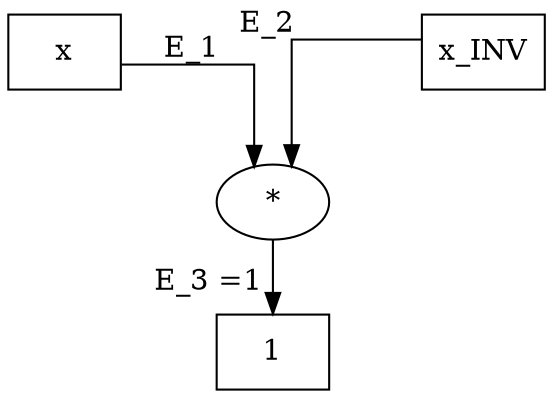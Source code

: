 digraph BTINV {
	graph [center=true,
		forcelabels=true,
		nodesep=2.0,
		splines=ortho
	];
	n1	[label=x,
		shape=box];
	n3	[label="*"];
	n1 -> n3	[xlabel="E_1 "];
	n4	[label=1,
		shape=box];
	n3 -> n4	[xlabel="E_3 =1 "];
	n2	[label=x_INV,
		shape=box];
	n2 -> n3	[xlabel="E_2 "];
}
